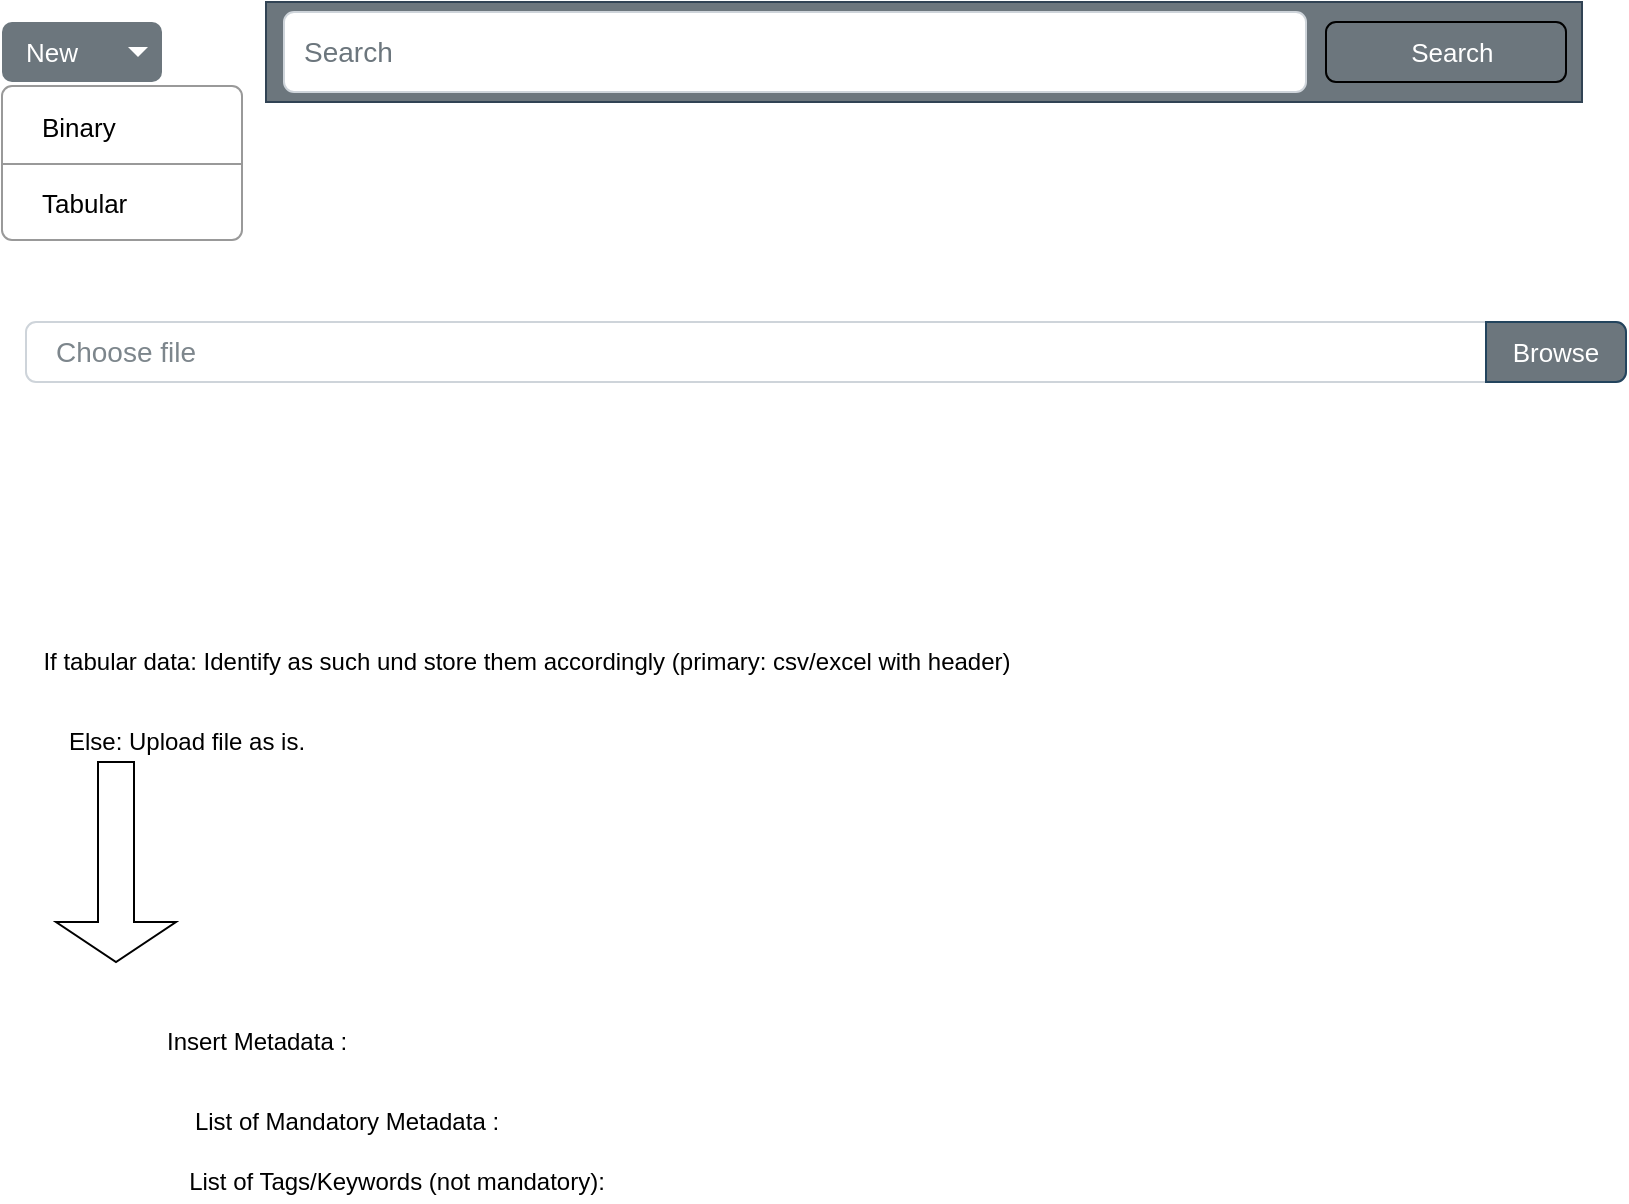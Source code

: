 <mxfile version="16.2.4" type="github">
  <diagram id="N0AUgcmTbGkNC3BxYgMO" name="Page-1">
    <mxGraphModel dx="1422" dy="762" grid="1" gridSize="10" guides="1" tooltips="1" connect="1" arrows="1" fold="1" page="1" pageScale="1" pageWidth="827" pageHeight="1169" math="0" shadow="0">
      <root>
        <mxCell id="0" />
        <mxCell id="1" parent="0" />
        <mxCell id="5Uh7s-i_dmMY0xpZVAKY-5" value="If tabular data: Identify as such und store them accordingly (primary: csv/excel with header)" style="text;html=1;align=center;verticalAlign=middle;resizable=0;points=[];autosize=1;strokeColor=none;" parent="1" vertex="1">
          <mxGeometry x="30" y="360" width="500" height="20" as="geometry" />
        </mxCell>
        <mxCell id="5Uh7s-i_dmMY0xpZVAKY-7" value="Else: Upload file as is." style="text;html=1;align=center;verticalAlign=middle;resizable=0;points=[];autosize=1;strokeColor=none;" parent="1" vertex="1">
          <mxGeometry x="45" y="400" width="130" height="20" as="geometry" />
        </mxCell>
        <mxCell id="5Uh7s-i_dmMY0xpZVAKY-8" value="" style="shape=singleArrow;direction=south;whiteSpace=wrap;html=1;" parent="1" vertex="1">
          <mxGeometry x="45" y="420" width="60" height="100" as="geometry" />
        </mxCell>
        <mxCell id="5Uh7s-i_dmMY0xpZVAKY-9" value="Insert Metadata :" style="text;html=1;align=center;verticalAlign=middle;resizable=0;points=[];autosize=1;strokeColor=none;" parent="1" vertex="1">
          <mxGeometry x="90" y="550" width="110" height="20" as="geometry" />
        </mxCell>
        <mxCell id="5Uh7s-i_dmMY0xpZVAKY-10" value="List of Mandatory Metadata :" style="text;html=1;align=center;verticalAlign=middle;resizable=0;points=[];autosize=1;strokeColor=none;" parent="1" vertex="1">
          <mxGeometry x="105" y="590" width="170" height="20" as="geometry" />
        </mxCell>
        <mxCell id="5Uh7s-i_dmMY0xpZVAKY-11" value="List of Tags/Keywords (not mandatory):" style="text;html=1;align=center;verticalAlign=middle;resizable=0;points=[];autosize=1;strokeColor=none;" parent="1" vertex="1">
          <mxGeometry x="105" y="620" width="220" height="20" as="geometry" />
        </mxCell>
        <mxCell id="MxBJ1zMMHjyBSrrAAL6q-1" value="&lt;font style=&quot;font-size: 13px&quot;&gt;New&lt;/font&gt;" style="html=1;shadow=0;dashed=0;shape=mxgraph.bootstrap.rrect;rSize=5;strokeColor=none;strokeWidth=1;fillColor=#6C767D;fontColor=#ffffff;whiteSpace=wrap;align=left;verticalAlign=middle;fontStyle=0;fontSize=14;spacingLeft=10;" vertex="1" parent="1">
          <mxGeometry x="18" y="50" width="80" height="30" as="geometry" />
        </mxCell>
        <mxCell id="MxBJ1zMMHjyBSrrAAL6q-2" value="" style="shape=triangle;direction=south;fillColor=#ffffff;strokeColor=none;perimeter=none;" vertex="1" parent="MxBJ1zMMHjyBSrrAAL6q-1">
          <mxGeometry x="1" y="0.5" width="10" height="5" relative="1" as="geometry">
            <mxPoint x="-17" y="-2.5" as="offset" />
          </mxGeometry>
        </mxCell>
        <mxCell id="MxBJ1zMMHjyBSrrAAL6q-3" value="" style="html=1;shadow=0;dashed=0;shape=mxgraph.bootstrap.rrect;rSize=5;fillColor=#ffffff;strokeColor=#999999;" vertex="1" parent="1">
          <mxGeometry x="18" y="82" width="120" height="77" as="geometry" />
        </mxCell>
        <mxCell id="MxBJ1zMMHjyBSrrAAL6q-4" value="Binary" style="fillColor=none;strokeColor=none;align=left;spacing=20;fontSize=13;" vertex="1" parent="MxBJ1zMMHjyBSrrAAL6q-3">
          <mxGeometry width="120" height="30" relative="1" as="geometry">
            <mxPoint y="5" as="offset" />
          </mxGeometry>
        </mxCell>
        <mxCell id="MxBJ1zMMHjyBSrrAAL6q-5" value="Tabular" style="fillColor=none;strokeColor=none;align=left;spacing=20;fontSize=13;" vertex="1" parent="MxBJ1zMMHjyBSrrAAL6q-3">
          <mxGeometry width="120" height="30" relative="1" as="geometry">
            <mxPoint y="43" as="offset" />
          </mxGeometry>
        </mxCell>
        <mxCell id="MxBJ1zMMHjyBSrrAAL6q-13" value="" style="shape=line;strokeColor=#999999;perimeter=none;resizeWidth=1;" vertex="1" parent="MxBJ1zMMHjyBSrrAAL6q-3">
          <mxGeometry width="120" height="10" relative="1" as="geometry">
            <mxPoint y="34" as="offset" />
          </mxGeometry>
        </mxCell>
        <mxCell id="MxBJ1zMMHjyBSrrAAL6q-25" value="" style="html=1;shadow=0;dashed=0;fillColor=#6C767D;strokeColor=#314354;fontSize=16;fontColor=#ffffff;align=left;spacing=15;" vertex="1" parent="1">
          <mxGeometry x="150" y="40" width="658" height="50" as="geometry" />
        </mxCell>
        <mxCell id="MxBJ1zMMHjyBSrrAAL6q-26" value="Search" style="html=1;shadow=0;dashed=0;shape=mxgraph.bootstrap.rrect;rSize=5;fontSize=14;fontColor=#6C767D;strokeColor=#CED4DA;fillColor=#ffffff;align=left;spacing=10;" vertex="1" parent="MxBJ1zMMHjyBSrrAAL6q-25">
          <mxGeometry x="1" width="511" height="40" relative="1" as="geometry">
            <mxPoint x="-649" y="5" as="offset" />
          </mxGeometry>
        </mxCell>
        <mxCell id="MxBJ1zMMHjyBSrrAAL6q-27" value="&lt;font style=&quot;font-size: 13px&quot;&gt;Search&amp;nbsp;&lt;/font&gt;" style="html=1;shadow=0;dashed=0;shape=mxgraph.bootstrap.rrect;rSize=5;strokeColor=default;strokeWidth=1;fillColor=#6C767D;fontColor=#ffffff;whiteSpace=wrap;align=center;verticalAlign=middle;fontStyle=0;fontSize=14;spacingLeft=10;gradientColor=none;" vertex="1" parent="MxBJ1zMMHjyBSrrAAL6q-25">
          <mxGeometry x="530" y="10" width="120" height="30" as="geometry" />
        </mxCell>
        <mxCell id="MxBJ1zMMHjyBSrrAAL6q-33" value="Choose file" style="html=1;shadow=0;dashed=0;shape=mxgraph.bootstrap.rrect;rSize=5;strokeColor=#CED4DA;html=1;whiteSpace=wrap;fillColor=#FFFFFF;fontColor=#7D868C;align=left;spacingLeft=0;spacing=15;fontSize=14;" vertex="1" parent="1">
          <mxGeometry x="30" y="200" width="800" height="30" as="geometry" />
        </mxCell>
        <mxCell id="MxBJ1zMMHjyBSrrAAL6q-34" value="&lt;font style=&quot;font-size: 13px&quot; color=&quot;#ffffff&quot;&gt;Browse&lt;/font&gt;" style="html=1;shadow=0;dashed=0;shape=mxgraph.bootstrap.rightButton;strokeColor=#23445d;fillColor=#6C767D;rSize=5;perimeter=none;whiteSpace=wrap;resizeHeight=1;fontSize=14;" vertex="1" parent="MxBJ1zMMHjyBSrrAAL6q-33">
          <mxGeometry x="1" width="70" height="30" relative="1" as="geometry">
            <mxPoint x="-70" as="offset" />
          </mxGeometry>
        </mxCell>
      </root>
    </mxGraphModel>
  </diagram>
</mxfile>
